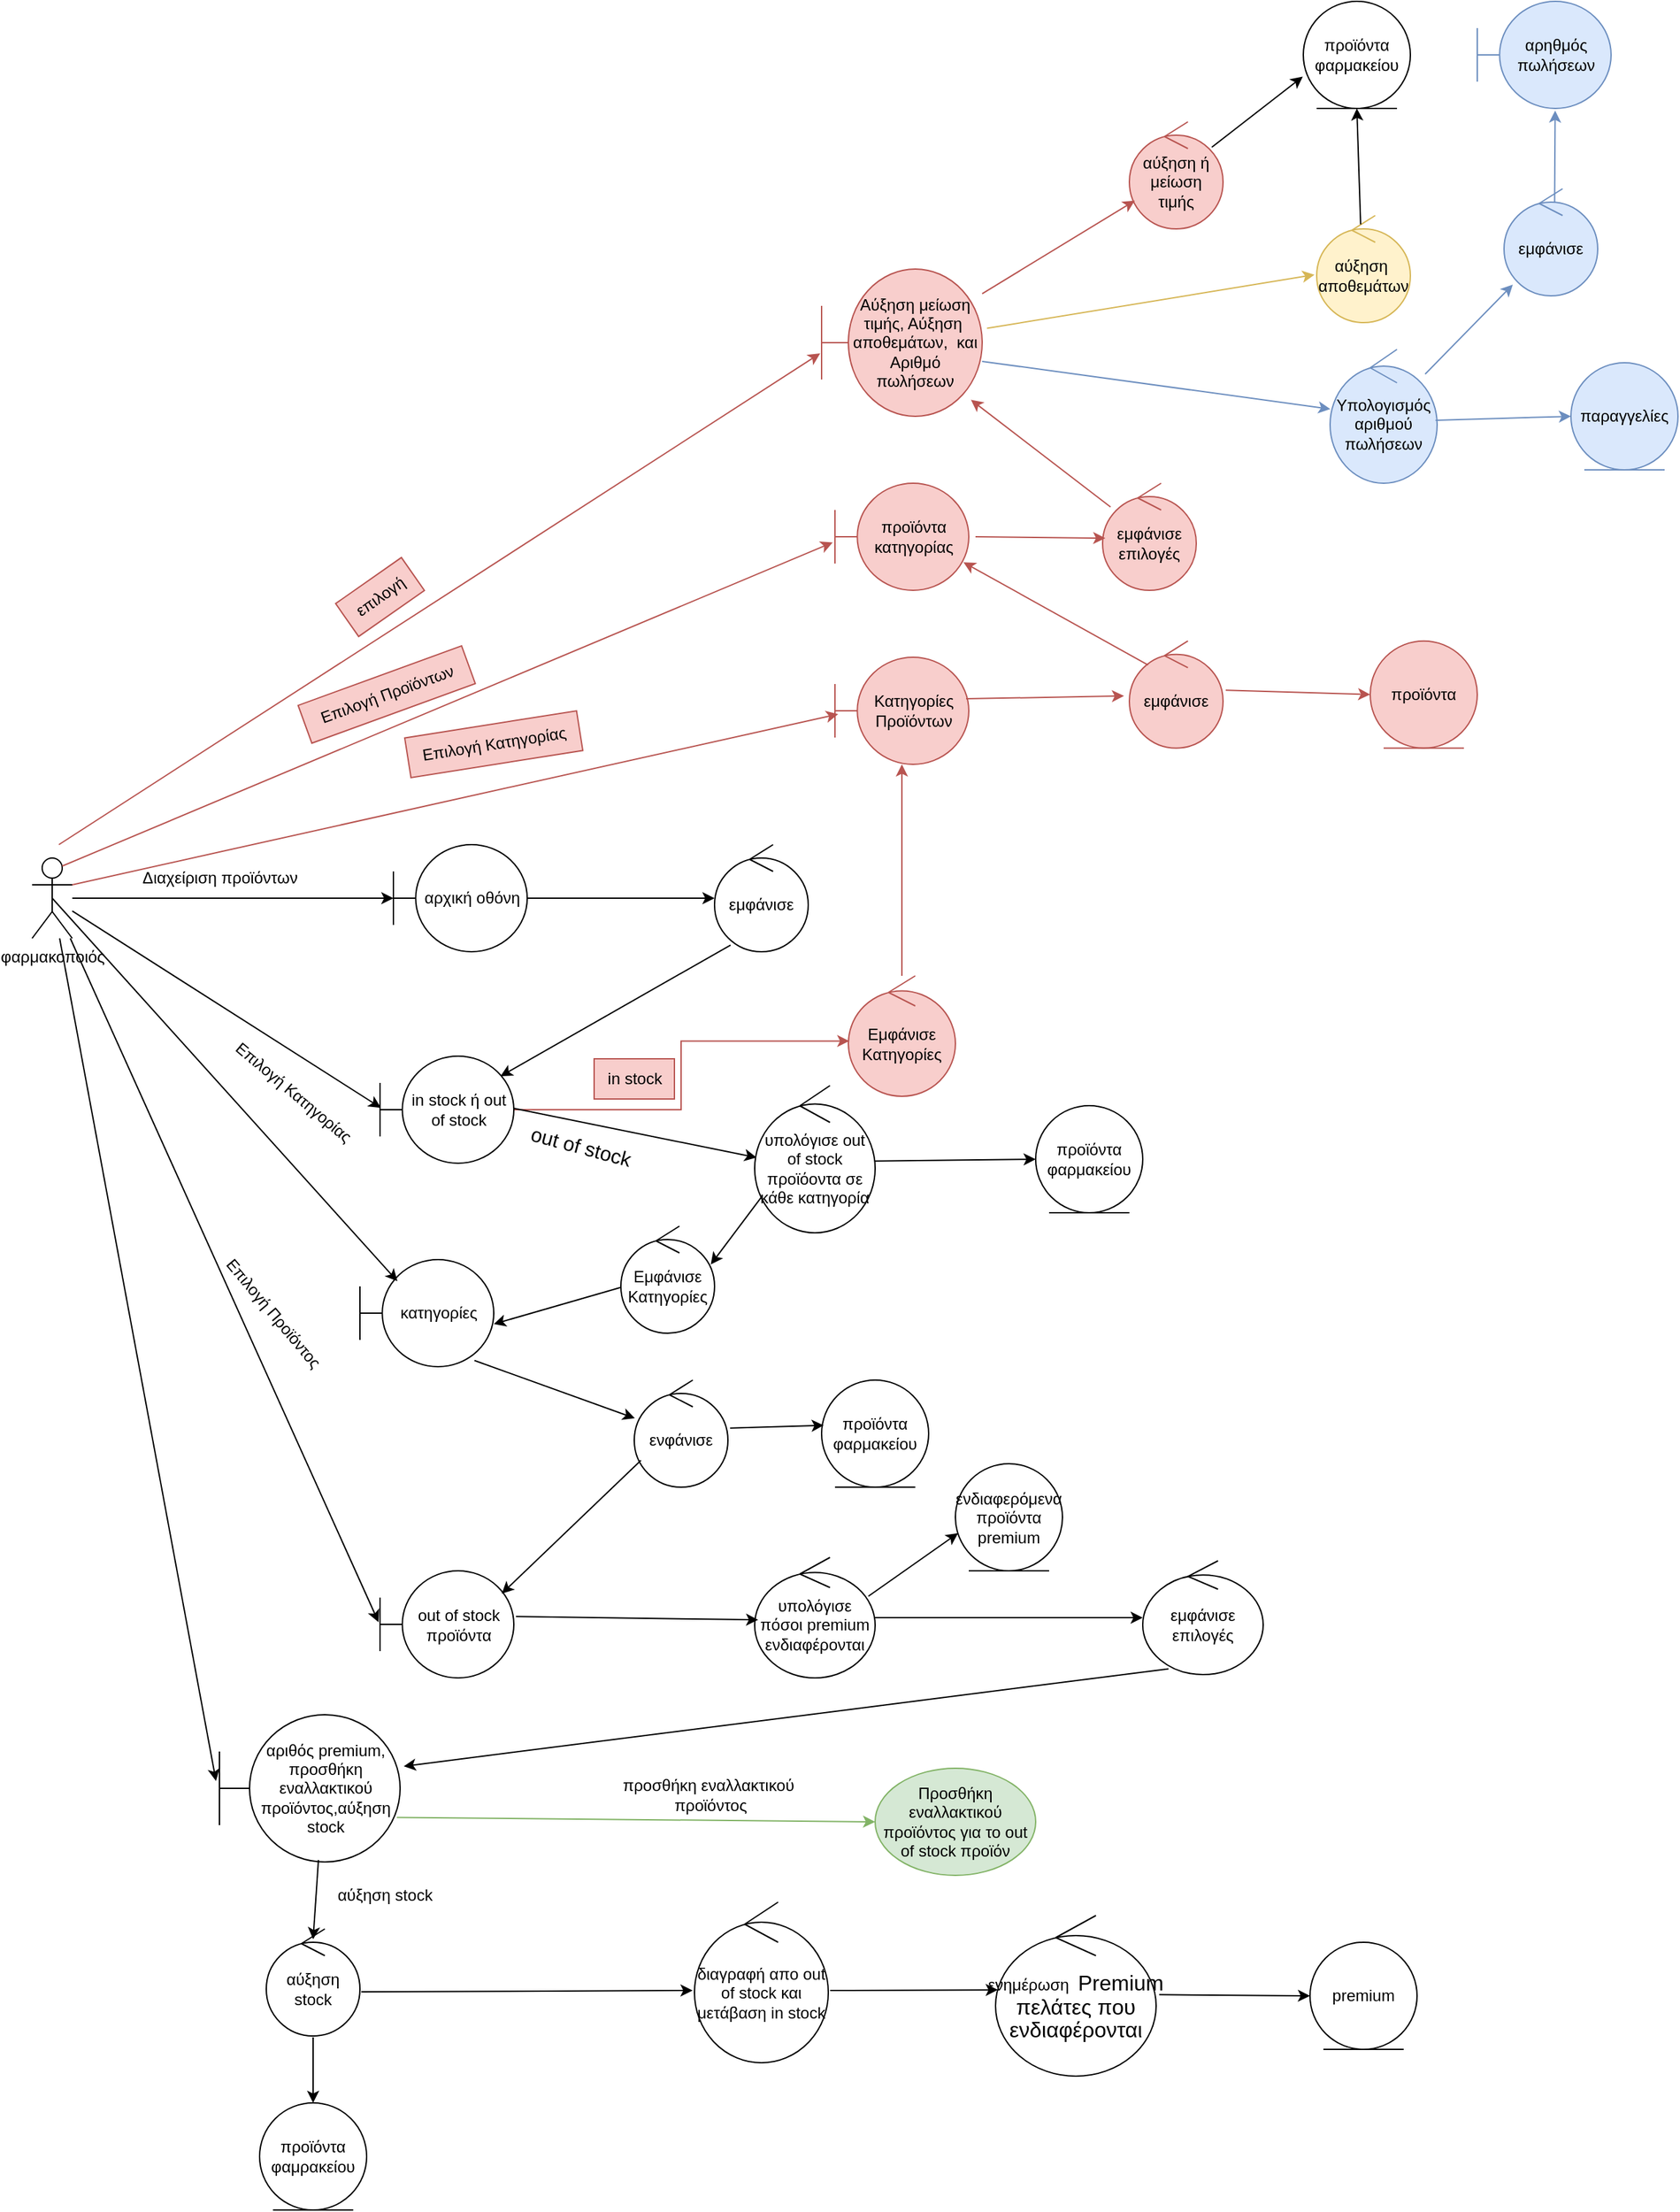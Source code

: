<mxfile version="21.2.8" type="device">
  <diagram name="Page-1" id="nmuw-67hnv0CNZxBrXKA">
    <mxGraphModel dx="1886" dy="1706" grid="1" gridSize="10" guides="1" tooltips="1" connect="1" arrows="1" fold="1" page="1" pageScale="1" pageWidth="850" pageHeight="1100" math="0" shadow="0">
      <root>
        <mxCell id="0" />
        <mxCell id="1" parent="0" />
        <mxCell id="Bd9IcJq--WjUhIXh83RM-1" value="φαρμακοποιός" style="shape=umlActor;verticalLabelPosition=bottom;verticalAlign=top;html=1;" parent="1" vertex="1">
          <mxGeometry x="20" y="140" width="30" height="60" as="geometry" />
        </mxCell>
        <mxCell id="RyjtperPYyfWlRauyCAq-8" style="edgeStyle=orthogonalEdgeStyle;rounded=0;orthogonalLoop=1;jettySize=auto;html=1;" parent="1" source="Bd9IcJq--WjUhIXh83RM-10" target="Bd9IcJq--WjUhIXh83RM-13" edge="1">
          <mxGeometry relative="1" as="geometry" />
        </mxCell>
        <mxCell id="Bd9IcJq--WjUhIXh83RM-10" value="αρχική οθόνη" style="shape=umlBoundary;whiteSpace=wrap;html=1;" parent="1" vertex="1">
          <mxGeometry x="290" y="130" width="100" height="80" as="geometry" />
        </mxCell>
        <mxCell id="Bd9IcJq--WjUhIXh83RM-13" value="εμφάνισε" style="ellipse;shape=umlControl;whiteSpace=wrap;html=1;" parent="1" vertex="1">
          <mxGeometry x="530" y="130" width="70" height="80" as="geometry" />
        </mxCell>
        <mxCell id="RyjtperPYyfWlRauyCAq-10" style="edgeStyle=orthogonalEdgeStyle;rounded=0;orthogonalLoop=1;jettySize=auto;html=1;entryX=0.009;entryY=0.541;entryDx=0;entryDy=0;entryPerimeter=0;fillColor=#f8cecc;strokeColor=#b85450;" parent="1" source="Bd9IcJq--WjUhIXh83RM-15" target="Bd9IcJq--WjUhIXh83RM-46" edge="1">
          <mxGeometry relative="1" as="geometry" />
        </mxCell>
        <mxCell id="Bd9IcJq--WjUhIXh83RM-15" value="in stock ή out of stock" style="shape=umlBoundary;whiteSpace=wrap;html=1;" parent="1" vertex="1">
          <mxGeometry x="280" y="288" width="100" height="80" as="geometry" />
        </mxCell>
        <mxCell id="Bd9IcJq--WjUhIXh83RM-16" value="" style="endArrow=classic;html=1;rounded=0;exitX=0.171;exitY=0.938;exitDx=0;exitDy=0;exitPerimeter=0;entryX=0.9;entryY=0.188;entryDx=0;entryDy=0;entryPerimeter=0;" parent="1" source="Bd9IcJq--WjUhIXh83RM-13" target="Bd9IcJq--WjUhIXh83RM-15" edge="1">
          <mxGeometry width="50" height="50" relative="1" as="geometry">
            <mxPoint x="230" y="400" as="sourcePoint" />
            <mxPoint x="280" y="350" as="targetPoint" />
          </mxGeometry>
        </mxCell>
        <mxCell id="Bd9IcJq--WjUhIXh83RM-18" value="&lt;font style=&quot;font-size: 15px;&quot;&gt;out&lt;span style=&quot;line-height: 107%;&quot;&gt; &lt;/span&gt;&lt;span style=&quot;line-height: 107%; font-family: Arial, sans-serif;&quot;&gt;of&lt;/span&gt;&lt;span style=&quot;line-height: 107%; font-family: Arial, sans-serif;&quot;&gt; &lt;/span&gt;&lt;span style=&quot;line-height: 107%; font-family: Arial, sans-serif;&quot;&gt;stock&lt;/span&gt;&lt;/font&gt;" style="text;html=1;align=center;verticalAlign=middle;resizable=0;points=[];autosize=1;strokeColor=none;fillColor=none;rotation=15;" parent="1" vertex="1">
          <mxGeometry x="380" y="340" width="100" height="30" as="geometry" />
        </mxCell>
        <mxCell id="Bd9IcJq--WjUhIXh83RM-19" value="ενφάνισε" style="ellipse;shape=umlControl;whiteSpace=wrap;html=1;" parent="1" vertex="1">
          <mxGeometry x="470" y="530" width="70" height="80" as="geometry" />
        </mxCell>
        <mxCell id="Bd9IcJq--WjUhIXh83RM-20" value="" style="endArrow=classic;html=1;rounded=0;exitX=1;exitY=0.488;exitDx=0;exitDy=0;exitPerimeter=0;entryX=0.016;entryY=0.489;entryDx=0;entryDy=0;entryPerimeter=0;" parent="1" source="Bd9IcJq--WjUhIXh83RM-15" target="T-DcWj7JUtL2jdLP51T1-19" edge="1">
          <mxGeometry width="50" height="50" relative="1" as="geometry">
            <mxPoint x="360" y="400" as="sourcePoint" />
            <mxPoint x="410" y="350" as="targetPoint" />
          </mxGeometry>
        </mxCell>
        <mxCell id="Bd9IcJq--WjUhIXh83RM-22" value="out of stock προϊόντα" style="shape=umlBoundary;whiteSpace=wrap;html=1;" parent="1" vertex="1">
          <mxGeometry x="280" y="672.5" width="100" height="80" as="geometry" />
        </mxCell>
        <mxCell id="Bd9IcJq--WjUhIXh83RM-23" value="" style="endArrow=classic;html=1;rounded=0;exitX=0.071;exitY=0.75;exitDx=0;exitDy=0;exitPerimeter=0;entryX=0.91;entryY=0.213;entryDx=0;entryDy=0;entryPerimeter=0;" parent="1" source="Bd9IcJq--WjUhIXh83RM-19" target="Bd9IcJq--WjUhIXh83RM-22" edge="1">
          <mxGeometry width="50" height="50" relative="1" as="geometry">
            <mxPoint x="320" y="400" as="sourcePoint" />
            <mxPoint x="370" y="350" as="targetPoint" />
          </mxGeometry>
        </mxCell>
        <mxCell id="Bd9IcJq--WjUhIXh83RM-25" value="Επιλογή Κατηγορίας" style="text;html=1;align=center;verticalAlign=middle;resizable=0;points=[];autosize=1;strokeColor=none;fillColor=none;rotation=40;" parent="1" vertex="1">
          <mxGeometry x="150" y="300" width="130" height="30" as="geometry" />
        </mxCell>
        <mxCell id="RyjtperPYyfWlRauyCAq-25" style="edgeStyle=orthogonalEdgeStyle;rounded=0;orthogonalLoop=1;jettySize=auto;html=1;" parent="1" source="Bd9IcJq--WjUhIXh83RM-27" target="Bd9IcJq--WjUhIXh83RM-28" edge="1">
          <mxGeometry relative="1" as="geometry" />
        </mxCell>
        <mxCell id="Bd9IcJq--WjUhIXh83RM-27" value="υπολόγισε πόσοι premium ενδιαφέρονται" style="ellipse;shape=umlControl;whiteSpace=wrap;html=1;" parent="1" vertex="1">
          <mxGeometry x="560" y="662.5" width="90" height="90" as="geometry" />
        </mxCell>
        <mxCell id="Bd9IcJq--WjUhIXh83RM-28" value="εμφάνισε επιλογές" style="ellipse;shape=umlControl;whiteSpace=wrap;html=1;" parent="1" vertex="1">
          <mxGeometry x="850" y="665" width="90" height="85" as="geometry" />
        </mxCell>
        <mxCell id="Bd9IcJq--WjUhIXh83RM-31" value="αριθός premium, προσθήκη εναλλακτικού προϊόντος,αύξηση stock" style="shape=umlBoundary;whiteSpace=wrap;html=1;" parent="1" vertex="1">
          <mxGeometry x="160" y="780" width="135" height="110" as="geometry" />
        </mxCell>
        <mxCell id="Bd9IcJq--WjUhIXh83RM-32" value="" style="endArrow=classic;html=1;rounded=0;exitX=0.214;exitY=0.95;exitDx=0;exitDy=0;exitPerimeter=0;entryX=1.02;entryY=0.35;entryDx=0;entryDy=0;entryPerimeter=0;" parent="1" source="Bd9IcJq--WjUhIXh83RM-28" target="Bd9IcJq--WjUhIXh83RM-31" edge="1">
          <mxGeometry width="50" height="50" relative="1" as="geometry">
            <mxPoint x="430" y="560" as="sourcePoint" />
            <mxPoint x="480" y="510" as="targetPoint" />
          </mxGeometry>
        </mxCell>
        <mxCell id="Bd9IcJq--WjUhIXh83RM-35" value="αύξηση stock&amp;nbsp;" style="text;html=1;align=center;verticalAlign=middle;resizable=0;points=[];autosize=1;strokeColor=none;fillColor=none;" parent="1" vertex="1">
          <mxGeometry x="235" y="900" width="100" height="30" as="geometry" />
        </mxCell>
        <mxCell id="Bd9IcJq--WjUhIXh83RM-37" value="αύξηση stock" style="ellipse;shape=umlControl;whiteSpace=wrap;html=1;" parent="1" vertex="1">
          <mxGeometry x="195" y="940" width="70" height="80" as="geometry" />
        </mxCell>
        <mxCell id="Bd9IcJq--WjUhIXh83RM-39" value="προϊόντα φαμρακείου" style="ellipse;shape=umlEntity;whiteSpace=wrap;html=1;" parent="1" vertex="1">
          <mxGeometry x="190" y="1070" width="80" height="80" as="geometry" />
        </mxCell>
        <mxCell id="Bd9IcJq--WjUhIXh83RM-40" value="" style="endArrow=classic;html=1;rounded=0;exitX=0.5;exitY=1.013;exitDx=0;exitDy=0;exitPerimeter=0;entryX=0.5;entryY=0;entryDx=0;entryDy=0;" parent="1" source="Bd9IcJq--WjUhIXh83RM-37" target="Bd9IcJq--WjUhIXh83RM-39" edge="1">
          <mxGeometry width="50" height="50" relative="1" as="geometry">
            <mxPoint x="570" y="760" as="sourcePoint" />
            <mxPoint x="620" y="710" as="targetPoint" />
          </mxGeometry>
        </mxCell>
        <mxCell id="Bd9IcJq--WjUhIXh83RM-41" value="διαγραφή απο out of stock και μετάβαση in stock" style="ellipse;shape=umlControl;whiteSpace=wrap;html=1;" parent="1" vertex="1">
          <mxGeometry x="515" y="920" width="100" height="120" as="geometry" />
        </mxCell>
        <mxCell id="Bd9IcJq--WjUhIXh83RM-42" value="" style="endArrow=classic;html=1;rounded=0;entryX=-0.014;entryY=0.55;entryDx=0;entryDy=0;entryPerimeter=0;exitX=1.014;exitY=0.588;exitDx=0;exitDy=0;exitPerimeter=0;" parent="1" source="Bd9IcJq--WjUhIXh83RM-37" target="Bd9IcJq--WjUhIXh83RM-41" edge="1">
          <mxGeometry width="50" height="50" relative="1" as="geometry">
            <mxPoint x="620" y="820" as="sourcePoint" />
            <mxPoint x="670" y="770" as="targetPoint" />
          </mxGeometry>
        </mxCell>
        <mxCell id="Bd9IcJq--WjUhIXh83RM-44" value="ενημέρωση&amp;nbsp;&amp;nbsp;&lt;span style=&quot;font-size:12.0pt;line-height:107%;&lt;br/&gt;font-family:&amp;quot;Arial&amp;quot;,sans-serif;mso-fareast-font-family:Calibri;mso-fareast-theme-font:&lt;br/&gt;minor-latin;mso-ansi-language:EN-US;mso-fareast-language:EN-US;mso-bidi-language:&lt;br/&gt;AR-SA&quot;&gt;Premium&lt;/span&gt;&lt;span style=&quot;font-size:12.0pt;line-height:107%;font-family:&lt;br/&gt;&amp;quot;Arial&amp;quot;,sans-serif;mso-fareast-font-family:Calibri;mso-fareast-theme-font:minor-latin;&lt;br/&gt;mso-ansi-language:EL;mso-fareast-language:EN-US;mso-bidi-language:AR-SA&quot;&gt; &lt;span lang=&quot;EL&quot;&gt;πελάτες που ενδιαφέρονται&lt;/span&gt;&lt;/span&gt;" style="ellipse;shape=umlControl;whiteSpace=wrap;html=1;" parent="1" vertex="1">
          <mxGeometry x="740" y="930" width="120" height="120" as="geometry" />
        </mxCell>
        <mxCell id="Bd9IcJq--WjUhIXh83RM-45" value="" style="endArrow=classic;html=1;rounded=0;exitX=1.014;exitY=0.55;exitDx=0;exitDy=0;exitPerimeter=0;entryX=0.014;entryY=0.463;entryDx=0;entryDy=0;entryPerimeter=0;" parent="1" source="Bd9IcJq--WjUhIXh83RM-41" target="Bd9IcJq--WjUhIXh83RM-44" edge="1">
          <mxGeometry width="50" height="50" relative="1" as="geometry">
            <mxPoint x="1050" y="840" as="sourcePoint" />
            <mxPoint x="1100" y="790" as="targetPoint" />
          </mxGeometry>
        </mxCell>
        <mxCell id="RyjtperPYyfWlRauyCAq-13" style="edgeStyle=orthogonalEdgeStyle;rounded=0;orthogonalLoop=1;jettySize=auto;html=1;fillColor=#f8cecc;strokeColor=#b85450;" parent="1" source="Bd9IcJq--WjUhIXh83RM-46" target="Bd9IcJq--WjUhIXh83RM-48" edge="1">
          <mxGeometry relative="1" as="geometry" />
        </mxCell>
        <mxCell id="Bd9IcJq--WjUhIXh83RM-46" value="Εμφάνισε Κατηγορίες" style="ellipse;shape=umlControl;whiteSpace=wrap;html=1;fillColor=#f8cecc;strokeColor=#b85450;" parent="1" vertex="1">
          <mxGeometry x="630" y="228" width="80" height="90" as="geometry" />
        </mxCell>
        <mxCell id="Bd9IcJq--WjUhIXh83RM-48" value="Κατηγορίες Προϊόντων" style="shape=umlBoundary;whiteSpace=wrap;html=1;fillColor=#f8cecc;strokeColor=#b85450;" parent="1" vertex="1">
          <mxGeometry x="620" y="-10.0" width="100" height="80" as="geometry" />
        </mxCell>
        <mxCell id="Bd9IcJq--WjUhIXh83RM-49" value="in stock" style="text;html=1;align=center;verticalAlign=middle;resizable=0;points=[];autosize=1;strokeColor=#b85450;fillColor=#f8cecc;" parent="1" vertex="1">
          <mxGeometry x="440" y="290" width="60" height="30" as="geometry" />
        </mxCell>
        <mxCell id="Bd9IcJq--WjUhIXh83RM-52" value="Επιλογή Κατηγορίας" style="text;html=1;align=center;verticalAlign=middle;resizable=0;points=[];autosize=1;strokeColor=#b85450;fillColor=#f8cecc;rotation=-9;" parent="1" vertex="1">
          <mxGeometry x="300" y="40" width="130" height="30" as="geometry" />
        </mxCell>
        <mxCell id="Bd9IcJq--WjUhIXh83RM-53" value="εμφάνισε" style="ellipse;shape=umlControl;whiteSpace=wrap;html=1;fillColor=#f8cecc;strokeColor=#b85450;" parent="1" vertex="1">
          <mxGeometry x="840" y="-22.14" width="70" height="80" as="geometry" />
        </mxCell>
        <mxCell id="Bd9IcJq--WjUhIXh83RM-54" value="προϊόντα κατηγορίας" style="shape=umlBoundary;whiteSpace=wrap;html=1;fillColor=#f8cecc;strokeColor=#b85450;" parent="1" vertex="1">
          <mxGeometry x="620" y="-140" width="100" height="80" as="geometry" />
        </mxCell>
        <mxCell id="Bd9IcJq--WjUhIXh83RM-55" value="" style="endArrow=classic;html=1;rounded=0;exitX=0.98;exitY=0.388;exitDx=0;exitDy=0;exitPerimeter=0;entryX=-0.057;entryY=0.513;entryDx=0;entryDy=0;entryPerimeter=0;fillColor=#f8cecc;strokeColor=#b85450;" parent="1" source="Bd9IcJq--WjUhIXh83RM-48" target="Bd9IcJq--WjUhIXh83RM-53" edge="1">
          <mxGeometry width="50" height="50" relative="1" as="geometry">
            <mxPoint x="1130" y="47.86" as="sourcePoint" />
            <mxPoint x="1180" y="-2.14" as="targetPoint" />
          </mxGeometry>
        </mxCell>
        <mxCell id="Bd9IcJq--WjUhIXh83RM-56" value="" style="endArrow=classic;html=1;rounded=0;exitX=0.2;exitY=0.225;exitDx=0;exitDy=0;exitPerimeter=0;entryX=0.96;entryY=0.738;entryDx=0;entryDy=0;entryPerimeter=0;fillColor=#f8cecc;strokeColor=#b85450;" parent="1" source="Bd9IcJq--WjUhIXh83RM-53" target="Bd9IcJq--WjUhIXh83RM-54" edge="1">
          <mxGeometry width="50" height="50" relative="1" as="geometry">
            <mxPoint x="1130" y="247.86" as="sourcePoint" />
            <mxPoint x="1180" y="197.86" as="targetPoint" />
          </mxGeometry>
        </mxCell>
        <mxCell id="Bd9IcJq--WjUhIXh83RM-59" value="εμφάνισε επιλογές" style="ellipse;shape=umlControl;whiteSpace=wrap;html=1;fillColor=#f8cecc;strokeColor=#b85450;" parent="1" vertex="1">
          <mxGeometry x="820" y="-140" width="70" height="80" as="geometry" />
        </mxCell>
        <mxCell id="Bd9IcJq--WjUhIXh83RM-60" value="" style="endArrow=classic;html=1;rounded=0;exitX=1.05;exitY=0.5;exitDx=0;exitDy=0;exitPerimeter=0;entryX=0.029;entryY=0.513;entryDx=0;entryDy=0;entryPerimeter=0;fillColor=#f8cecc;strokeColor=#b85450;" parent="1" source="Bd9IcJq--WjUhIXh83RM-54" target="Bd9IcJq--WjUhIXh83RM-59" edge="1">
          <mxGeometry width="50" height="50" relative="1" as="geometry">
            <mxPoint x="1150" y="247.86" as="sourcePoint" />
            <mxPoint x="1200" y="197.86" as="targetPoint" />
          </mxGeometry>
        </mxCell>
        <mxCell id="Bd9IcJq--WjUhIXh83RM-61" value="Αύξηση μείωση τιμής, Αύξηση&amp;nbsp; αποθεμάτων, &lt;span lang=&quot;EL&quot;&gt;&amp;nbsp;και Αριθμό πωλήσεων&lt;/span&gt;" style="shape=umlBoundary;whiteSpace=wrap;html=1;fillColor=#f8cecc;strokeColor=#b85450;" parent="1" vertex="1">
          <mxGeometry x="610" y="-300" width="120" height="110" as="geometry" />
        </mxCell>
        <mxCell id="Bd9IcJq--WjUhIXh83RM-63" value="επιλογή" style="text;html=1;align=center;verticalAlign=middle;resizable=0;points=[];autosize=1;strokeColor=#b85450;fillColor=#f8cecc;rotation=-35;" parent="1" vertex="1">
          <mxGeometry x="250" y="-70" width="60" height="30" as="geometry" />
        </mxCell>
        <mxCell id="Bd9IcJq--WjUhIXh83RM-64" value="αύξηση ή μείωση τιμής" style="ellipse;shape=umlControl;whiteSpace=wrap;html=1;fillColor=#f8cecc;strokeColor=#b85450;" parent="1" vertex="1">
          <mxGeometry x="840" y="-410" width="70" height="80" as="geometry" />
        </mxCell>
        <mxCell id="Bd9IcJq--WjUhIXh83RM-65" value="αύξηση&amp;nbsp; αποθεμάτων" style="ellipse;shape=umlControl;whiteSpace=wrap;html=1;fillColor=#fff2cc;strokeColor=#d6b656;" parent="1" vertex="1">
          <mxGeometry x="980" y="-340" width="70" height="80" as="geometry" />
        </mxCell>
        <mxCell id="Bd9IcJq--WjUhIXh83RM-67" value="Υπολογισμός αριθμού πωλήσεων" style="ellipse;shape=umlControl;whiteSpace=wrap;html=1;fillColor=#dae8fc;strokeColor=#6c8ebf;" parent="1" vertex="1">
          <mxGeometry x="990" y="-240" width="80" height="100" as="geometry" />
        </mxCell>
        <mxCell id="Bd9IcJq--WjUhIXh83RM-72" value="" style="endArrow=classic;html=1;rounded=0;entryX=0.93;entryY=0.888;entryDx=0;entryDy=0;entryPerimeter=0;fillColor=#f8cecc;strokeColor=#b85450;" parent="1" source="Bd9IcJq--WjUhIXh83RM-59" target="Bd9IcJq--WjUhIXh83RM-61" edge="1">
          <mxGeometry width="50" height="50" relative="1" as="geometry">
            <mxPoint x="1210" y="67.86" as="sourcePoint" />
            <mxPoint x="1260" y="17.86" as="targetPoint" />
          </mxGeometry>
        </mxCell>
        <mxCell id="RyjtperPYyfWlRauyCAq-5" value="" style="endArrow=classic;html=1;rounded=0;" parent="1" source="Bd9IcJq--WjUhIXh83RM-1" target="Bd9IcJq--WjUhIXh83RM-10" edge="1">
          <mxGeometry width="50" height="50" relative="1" as="geometry">
            <mxPoint x="660" y="170" as="sourcePoint" />
            <mxPoint x="710" y="120" as="targetPoint" />
          </mxGeometry>
        </mxCell>
        <mxCell id="RyjtperPYyfWlRauyCAq-6" value="Διαχείριση προϊόντων" style="text;html=1;align=center;verticalAlign=middle;resizable=0;points=[];autosize=1;strokeColor=none;fillColor=none;rotation=0;" parent="1" vertex="1">
          <mxGeometry x="90" y="140" width="140" height="30" as="geometry" />
        </mxCell>
        <mxCell id="RyjtperPYyfWlRauyCAq-9" value="" style="endArrow=classic;html=1;rounded=0;entryX=0.006;entryY=0.482;entryDx=0;entryDy=0;entryPerimeter=0;" parent="1" source="Bd9IcJq--WjUhIXh83RM-1" target="Bd9IcJq--WjUhIXh83RM-15" edge="1">
          <mxGeometry width="50" height="50" relative="1" as="geometry">
            <mxPoint x="660" y="170" as="sourcePoint" />
            <mxPoint x="260" y="340" as="targetPoint" />
          </mxGeometry>
        </mxCell>
        <mxCell id="RyjtperPYyfWlRauyCAq-12" value="" style="endArrow=classic;html=1;rounded=0;entryX=0.024;entryY=0.531;entryDx=0;entryDy=0;entryPerimeter=0;exitX=1;exitY=0.333;exitDx=0;exitDy=0;exitPerimeter=0;fillColor=#f8cecc;strokeColor=#b85450;" parent="1" source="Bd9IcJq--WjUhIXh83RM-1" target="Bd9IcJq--WjUhIXh83RM-48" edge="1">
          <mxGeometry width="50" height="50" relative="1" as="geometry">
            <mxPoint x="660" y="170" as="sourcePoint" />
            <mxPoint x="710" y="120" as="targetPoint" />
          </mxGeometry>
        </mxCell>
        <mxCell id="RyjtperPYyfWlRauyCAq-14" value="" style="endArrow=classic;html=1;rounded=0;entryX=-0.017;entryY=0.553;entryDx=0;entryDy=0;entryPerimeter=0;exitX=0.75;exitY=0.1;exitDx=0;exitDy=0;exitPerimeter=0;fillColor=#f8cecc;strokeColor=#b85450;" parent="1" source="Bd9IcJq--WjUhIXh83RM-1" target="Bd9IcJq--WjUhIXh83RM-54" edge="1">
          <mxGeometry width="50" height="50" relative="1" as="geometry">
            <mxPoint x="28" y="28" as="sourcePoint" />
            <mxPoint x="600" y="-100" as="targetPoint" />
          </mxGeometry>
        </mxCell>
        <mxCell id="RyjtperPYyfWlRauyCAq-15" value="Επιλογή Προϊόντων" style="text;html=1;align=center;verticalAlign=middle;resizable=0;points=[];autosize=1;strokeColor=#b85450;fillColor=#f8cecc;rotation=-20;" parent="1" vertex="1">
          <mxGeometry x="220" y="2.86" width="130" height="30" as="geometry" />
        </mxCell>
        <mxCell id="RyjtperPYyfWlRauyCAq-16" value="" style="endArrow=classic;html=1;rounded=0;entryX=-0.009;entryY=0.573;entryDx=0;entryDy=0;entryPerimeter=0;fillColor=#f8cecc;strokeColor=#b85450;" parent="1" target="Bd9IcJq--WjUhIXh83RM-61" edge="1">
          <mxGeometry width="50" height="50" relative="1" as="geometry">
            <mxPoint x="40" y="130" as="sourcePoint" />
            <mxPoint x="625" y="-210" as="targetPoint" />
          </mxGeometry>
        </mxCell>
        <mxCell id="RyjtperPYyfWlRauyCAq-18" value="" style="endArrow=classic;html=1;rounded=0;fillColor=#f8cecc;strokeColor=#b85450;" parent="1" source="Bd9IcJq--WjUhIXh83RM-61" target="Bd9IcJq--WjUhIXh83RM-64" edge="1">
          <mxGeometry width="50" height="50" relative="1" as="geometry">
            <mxPoint x="660" y="-140" as="sourcePoint" />
            <mxPoint x="710" y="-190" as="targetPoint" />
          </mxGeometry>
        </mxCell>
        <mxCell id="RyjtperPYyfWlRauyCAq-19" value="" style="endArrow=classic;html=1;rounded=0;entryX=-0.024;entryY=0.553;entryDx=0;entryDy=0;entryPerimeter=0;exitX=1.03;exitY=0.402;exitDx=0;exitDy=0;exitPerimeter=0;fillColor=#fff2cc;strokeColor=#d6b656;" parent="1" source="Bd9IcJq--WjUhIXh83RM-61" target="Bd9IcJq--WjUhIXh83RM-65" edge="1">
          <mxGeometry width="50" height="50" relative="1" as="geometry">
            <mxPoint x="740" y="-272" as="sourcePoint" />
            <mxPoint x="854" y="-341" as="targetPoint" />
          </mxGeometry>
        </mxCell>
        <mxCell id="RyjtperPYyfWlRauyCAq-20" value="" style="endArrow=classic;html=1;rounded=0;exitX=1;exitY=0.627;exitDx=0;exitDy=0;exitPerimeter=0;fillColor=#dae8fc;strokeColor=#6c8ebf;" parent="1" source="Bd9IcJq--WjUhIXh83RM-61" target="Bd9IcJq--WjUhIXh83RM-67" edge="1">
          <mxGeometry width="50" height="50" relative="1" as="geometry">
            <mxPoint x="660" y="-140" as="sourcePoint" />
            <mxPoint x="710" y="-190" as="targetPoint" />
          </mxGeometry>
        </mxCell>
        <mxCell id="RyjtperPYyfWlRauyCAq-21" value="" style="endArrow=classic;html=1;rounded=0;entryX=-0.011;entryY=0.479;entryDx=0;entryDy=0;entryPerimeter=0;" parent="1" source="Bd9IcJq--WjUhIXh83RM-1" target="Bd9IcJq--WjUhIXh83RM-22" edge="1">
          <mxGeometry width="50" height="50" relative="1" as="geometry">
            <mxPoint x="100" y="300" as="sourcePoint" />
            <mxPoint x="291" y="337" as="targetPoint" />
          </mxGeometry>
        </mxCell>
        <mxCell id="RyjtperPYyfWlRauyCAq-22" value="Επιλογή Προϊόντος" style="text;html=1;align=center;verticalAlign=middle;resizable=0;points=[];autosize=1;strokeColor=none;fillColor=none;rotation=50;" parent="1" vertex="1">
          <mxGeometry x="135" y="465" width="130" height="30" as="geometry" />
        </mxCell>
        <mxCell id="RyjtperPYyfWlRauyCAq-26" value="" style="endArrow=classic;html=1;rounded=0;entryX=-0.019;entryY=0.45;entryDx=0;entryDy=0;entryPerimeter=0;" parent="1" source="Bd9IcJq--WjUhIXh83RM-1" target="Bd9IcJq--WjUhIXh83RM-31" edge="1">
          <mxGeometry width="50" height="50" relative="1" as="geometry">
            <mxPoint x="660" y="500" as="sourcePoint" />
            <mxPoint x="710" y="450" as="targetPoint" />
          </mxGeometry>
        </mxCell>
        <mxCell id="T-DcWj7JUtL2jdLP51T1-4" value="προϊόντα" style="ellipse;shape=umlEntity;whiteSpace=wrap;html=1;fillColor=#f8cecc;strokeColor=#b85450;" parent="1" vertex="1">
          <mxGeometry x="1020" y="-22.14" width="80" height="80" as="geometry" />
        </mxCell>
        <mxCell id="T-DcWj7JUtL2jdLP51T1-5" value="" style="endArrow=classic;html=1;rounded=0;exitX=1.029;exitY=0.459;exitDx=0;exitDy=0;exitPerimeter=0;entryX=0;entryY=0.5;entryDx=0;entryDy=0;fillColor=#f8cecc;strokeColor=#b85450;" parent="1" source="Bd9IcJq--WjUhIXh83RM-53" target="T-DcWj7JUtL2jdLP51T1-4" edge="1">
          <mxGeometry width="50" height="50" relative="1" as="geometry">
            <mxPoint x="850" y="-130" as="sourcePoint" />
            <mxPoint x="900" y="-180" as="targetPoint" />
          </mxGeometry>
        </mxCell>
        <mxCell id="T-DcWj7JUtL2jdLP51T1-6" value="προϊόντα&lt;br&gt;φαρμακείου" style="ellipse;shape=umlEntity;whiteSpace=wrap;html=1;" parent="1" vertex="1">
          <mxGeometry x="970" y="-500" width="80" height="80" as="geometry" />
        </mxCell>
        <mxCell id="T-DcWj7JUtL2jdLP51T1-7" value="" style="endArrow=classic;html=1;rounded=0;entryX=-0.005;entryY=0.703;entryDx=0;entryDy=0;entryPerimeter=0;exitX=0.88;exitY=0.238;exitDx=0;exitDy=0;exitPerimeter=0;" parent="1" source="Bd9IcJq--WjUhIXh83RM-64" target="T-DcWj7JUtL2jdLP51T1-6" edge="1">
          <mxGeometry width="50" height="50" relative="1" as="geometry">
            <mxPoint x="850" y="-330" as="sourcePoint" />
            <mxPoint x="900" y="-380" as="targetPoint" />
          </mxGeometry>
        </mxCell>
        <mxCell id="T-DcWj7JUtL2jdLP51T1-8" value="" style="endArrow=classic;html=1;rounded=0;entryX=0.5;entryY=1;entryDx=0;entryDy=0;exitX=0.469;exitY=0.083;exitDx=0;exitDy=0;exitPerimeter=0;" parent="1" source="Bd9IcJq--WjUhIXh83RM-65" target="T-DcWj7JUtL2jdLP51T1-6" edge="1">
          <mxGeometry width="50" height="50" relative="1" as="geometry">
            <mxPoint x="850" y="-330" as="sourcePoint" />
            <mxPoint x="900" y="-380" as="targetPoint" />
          </mxGeometry>
        </mxCell>
        <mxCell id="T-DcWj7JUtL2jdLP51T1-9" value="παραγγελίες" style="ellipse;shape=umlEntity;whiteSpace=wrap;html=1;fillColor=#dae8fc;strokeColor=#6c8ebf;" parent="1" vertex="1">
          <mxGeometry x="1170" y="-230" width="80" height="80" as="geometry" />
        </mxCell>
        <mxCell id="T-DcWj7JUtL2jdLP51T1-11" value="" style="endArrow=classic;html=1;rounded=0;exitX=0.985;exitY=0.53;exitDx=0;exitDy=0;exitPerimeter=0;entryX=0;entryY=0.5;entryDx=0;entryDy=0;fillColor=#dae8fc;strokeColor=#6c8ebf;" parent="1" source="Bd9IcJq--WjUhIXh83RM-67" target="T-DcWj7JUtL2jdLP51T1-9" edge="1">
          <mxGeometry width="50" height="50" relative="1" as="geometry">
            <mxPoint x="850" y="-430" as="sourcePoint" />
            <mxPoint x="900" y="-480" as="targetPoint" />
          </mxGeometry>
        </mxCell>
        <mxCell id="T-DcWj7JUtL2jdLP51T1-14" value="&lt;font style=&quot;font-size: 12px;&quot;&gt;Προσθήκη εναλλακτικού προϊόντος για το &lt;span style=&quot;line-height: 107%; font-family: Arial, sans-serif;&quot; lang=&quot;EN-US&quot;&gt;out&lt;/span&gt;&lt;span style=&quot;line-height: 107%; font-family: Arial, sans-serif;&quot; lang=&quot;EN-US&quot;&gt; &lt;/span&gt;&lt;span style=&quot;line-height: 107%; font-family: Arial, sans-serif;&quot; lang=&quot;EN-US&quot;&gt;of&lt;/span&gt;&lt;span style=&quot;line-height: 107%; font-family: Arial, sans-serif;&quot; lang=&quot;EN-US&quot;&gt; &lt;/span&gt;&lt;span style=&quot;line-height: 107%; font-family: Arial, sans-serif;&quot; lang=&quot;EN-US&quot;&gt;stock&lt;/span&gt;&lt;span style=&quot;line-height: 107%; font-family: Arial, sans-serif;&quot;&gt; προϊόν&lt;/span&gt;&lt;/font&gt;" style="ellipse;whiteSpace=wrap;html=1;fillColor=#d5e8d4;strokeColor=#82b366;" parent="1" vertex="1">
          <mxGeometry x="650" y="820" width="120" height="80" as="geometry" />
        </mxCell>
        <mxCell id="T-DcWj7JUtL2jdLP51T1-15" value="" style="endArrow=classic;html=1;rounded=0;exitX=0.982;exitY=0.698;exitDx=0;exitDy=0;exitPerimeter=0;entryX=0;entryY=0.5;entryDx=0;entryDy=0;fillColor=#d5e8d4;strokeColor=#82b366;" parent="1" source="Bd9IcJq--WjUhIXh83RM-31" target="T-DcWj7JUtL2jdLP51T1-14" edge="1">
          <mxGeometry width="50" height="50" relative="1" as="geometry">
            <mxPoint x="370" y="860" as="sourcePoint" />
            <mxPoint x="420" y="810" as="targetPoint" />
          </mxGeometry>
        </mxCell>
        <mxCell id="T-DcWj7JUtL2jdLP51T1-16" value="προσθήκη εναλλακτικού&lt;br&gt;&amp;nbsp;προϊόντος" style="text;html=1;align=center;verticalAlign=middle;resizable=0;points=[];autosize=1;strokeColor=none;fillColor=none;" parent="1" vertex="1">
          <mxGeometry x="450" y="820" width="150" height="40" as="geometry" />
        </mxCell>
        <mxCell id="T-DcWj7JUtL2jdLP51T1-17" value="Εμφάνισε Κατηγορίες" style="ellipse;shape=umlControl;whiteSpace=wrap;html=1;" parent="1" vertex="1">
          <mxGeometry x="460" y="415" width="70" height="80" as="geometry" />
        </mxCell>
        <mxCell id="T-DcWj7JUtL2jdLP51T1-19" value="υπολόγισε out of stock προϊόοντα σε κάθε κατηγορία" style="ellipse;shape=umlControl;whiteSpace=wrap;html=1;" parent="1" vertex="1">
          <mxGeometry x="560" y="310" width="90" height="110" as="geometry" />
        </mxCell>
        <mxCell id="T-DcWj7JUtL2jdLP51T1-20" value="" style="endArrow=classic;html=1;rounded=0;exitX=1.016;exitY=0.427;exitDx=0;exitDy=0;exitPerimeter=0;entryX=0.029;entryY=0.518;entryDx=0;entryDy=0;entryPerimeter=0;" parent="1" source="Bd9IcJq--WjUhIXh83RM-22" target="Bd9IcJq--WjUhIXh83RM-27" edge="1">
          <mxGeometry width="50" height="50" relative="1" as="geometry">
            <mxPoint x="420" y="860" as="sourcePoint" />
            <mxPoint x="470" y="810" as="targetPoint" />
          </mxGeometry>
        </mxCell>
        <mxCell id="T-DcWj7JUtL2jdLP51T1-21" value="" style="endArrow=classic;html=1;rounded=0;exitX=0.062;exitY=0.751;exitDx=0;exitDy=0;exitPerimeter=0;entryX=0.96;entryY=0.358;entryDx=0;entryDy=0;entryPerimeter=0;" parent="1" source="T-DcWj7JUtL2jdLP51T1-19" target="T-DcWj7JUtL2jdLP51T1-17" edge="1">
          <mxGeometry width="50" height="50" relative="1" as="geometry">
            <mxPoint x="420" y="560" as="sourcePoint" />
            <mxPoint x="470" y="510" as="targetPoint" />
          </mxGeometry>
        </mxCell>
        <mxCell id="T-DcWj7JUtL2jdLP51T1-22" value="κατηγορίες" style="shape=umlBoundary;whiteSpace=wrap;html=1;" parent="1" vertex="1">
          <mxGeometry x="265" y="440" width="100" height="80" as="geometry" />
        </mxCell>
        <mxCell id="T-DcWj7JUtL2jdLP51T1-24" value="" style="endArrow=classic;html=1;rounded=0;exitX=0.5;exitY=0.5;exitDx=0;exitDy=0;exitPerimeter=0;entryX=0.28;entryY=0.202;entryDx=0;entryDy=0;entryPerimeter=0;" parent="1" source="Bd9IcJq--WjUhIXh83RM-1" target="T-DcWj7JUtL2jdLP51T1-22" edge="1">
          <mxGeometry width="50" height="50" relative="1" as="geometry">
            <mxPoint x="420" y="470" as="sourcePoint" />
            <mxPoint x="470" y="420" as="targetPoint" />
          </mxGeometry>
        </mxCell>
        <mxCell id="T-DcWj7JUtL2jdLP51T1-25" value="" style="endArrow=classic;html=1;rounded=0;exitX=0;exitY=0.572;exitDx=0;exitDy=0;exitPerimeter=0;entryX=1;entryY=0.602;entryDx=0;entryDy=0;entryPerimeter=0;" parent="1" source="T-DcWj7JUtL2jdLP51T1-17" target="T-DcWj7JUtL2jdLP51T1-22" edge="1">
          <mxGeometry width="50" height="50" relative="1" as="geometry">
            <mxPoint x="420" y="470" as="sourcePoint" />
            <mxPoint x="470" y="420" as="targetPoint" />
          </mxGeometry>
        </mxCell>
        <mxCell id="T-DcWj7JUtL2jdLP51T1-26" value="" style="endArrow=classic;html=1;rounded=0;exitX=0.856;exitY=0.942;exitDx=0;exitDy=0;exitPerimeter=0;entryX=0.006;entryY=0.357;entryDx=0;entryDy=0;entryPerimeter=0;" parent="1" source="T-DcWj7JUtL2jdLP51T1-22" target="Bd9IcJq--WjUhIXh83RM-19" edge="1">
          <mxGeometry width="50" height="50" relative="1" as="geometry">
            <mxPoint x="420" y="470" as="sourcePoint" />
            <mxPoint x="470" y="420" as="targetPoint" />
          </mxGeometry>
        </mxCell>
        <mxCell id="T-DcWj7JUtL2jdLP51T1-27" value="προϊόντα&lt;br&gt;φαρμακείου" style="ellipse;shape=umlEntity;whiteSpace=wrap;html=1;" parent="1" vertex="1">
          <mxGeometry x="610" y="530" width="80" height="80" as="geometry" />
        </mxCell>
        <mxCell id="T-DcWj7JUtL2jdLP51T1-30" value="" style="endArrow=classic;html=1;rounded=0;exitX=1.023;exitY=0.448;exitDx=0;exitDy=0;exitPerimeter=0;entryX=0.02;entryY=0.423;entryDx=0;entryDy=0;entryPerimeter=0;" parent="1" source="Bd9IcJq--WjUhIXh83RM-19" target="T-DcWj7JUtL2jdLP51T1-27" edge="1">
          <mxGeometry width="50" height="50" relative="1" as="geometry">
            <mxPoint x="420" y="470" as="sourcePoint" />
            <mxPoint x="620" y="526" as="targetPoint" />
          </mxGeometry>
        </mxCell>
        <mxCell id="HyRVeQMPiO-KkybQ4vZZ-1" value="ενδιαφερόμενα προϊόντα&lt;br style=&quot;border-color: var(--border-color);&quot;&gt;&lt;span style=&quot;&quot;&gt;premium&lt;/span&gt;" style="ellipse;shape=umlEntity;whiteSpace=wrap;html=1;" parent="1" vertex="1">
          <mxGeometry x="710" y="592.5" width="80" height="80" as="geometry" />
        </mxCell>
        <mxCell id="HyRVeQMPiO-KkybQ4vZZ-2" value="" style="endArrow=classic;html=1;rounded=0;entryX=0.025;entryY=0.648;entryDx=0;entryDy=0;entryPerimeter=0;exitX=0.944;exitY=0.322;exitDx=0;exitDy=0;exitPerimeter=0;" parent="1" source="Bd9IcJq--WjUhIXh83RM-27" target="HyRVeQMPiO-KkybQ4vZZ-1" edge="1">
          <mxGeometry width="50" height="50" relative="1" as="geometry">
            <mxPoint x="620" y="600" as="sourcePoint" />
            <mxPoint x="670" y="550" as="targetPoint" />
          </mxGeometry>
        </mxCell>
        <mxCell id="apTdzOAXo_9s7mnzjNHy-1" value="εμφάνισε" style="ellipse;shape=umlControl;whiteSpace=wrap;html=1;fillColor=#dae8fc;strokeColor=#6c8ebf;" parent="1" vertex="1">
          <mxGeometry x="1120" y="-360" width="70" height="80" as="geometry" />
        </mxCell>
        <mxCell id="apTdzOAXo_9s7mnzjNHy-2" value="αρηθμός πωλήσεων" style="shape=umlBoundary;whiteSpace=wrap;html=1;fillColor=#dae8fc;strokeColor=#6c8ebf;" parent="1" vertex="1">
          <mxGeometry x="1100" y="-500" width="100" height="80" as="geometry" />
        </mxCell>
        <mxCell id="apTdzOAXo_9s7mnzjNHy-3" value="" style="endArrow=classic;html=1;rounded=0;entryX=0.094;entryY=0.895;entryDx=0;entryDy=0;entryPerimeter=0;fillColor=#dae8fc;strokeColor=#6c8ebf;" parent="1" source="Bd9IcJq--WjUhIXh83RM-67" target="apTdzOAXo_9s7mnzjNHy-1" edge="1">
          <mxGeometry width="50" height="50" relative="1" as="geometry">
            <mxPoint x="1130" y="-370" as="sourcePoint" />
            <mxPoint x="1180" y="-420" as="targetPoint" />
          </mxGeometry>
        </mxCell>
        <mxCell id="apTdzOAXo_9s7mnzjNHy-4" value="" style="endArrow=classic;html=1;rounded=0;entryX=0.582;entryY=1.02;entryDx=0;entryDy=0;entryPerimeter=0;exitX=0.54;exitY=0.13;exitDx=0;exitDy=0;exitPerimeter=0;fillColor=#dae8fc;strokeColor=#6c8ebf;" parent="1" source="apTdzOAXo_9s7mnzjNHy-1" target="apTdzOAXo_9s7mnzjNHy-2" edge="1">
          <mxGeometry width="50" height="50" relative="1" as="geometry">
            <mxPoint x="1130" y="-370" as="sourcePoint" />
            <mxPoint x="1180" y="-420" as="targetPoint" />
          </mxGeometry>
        </mxCell>
        <mxCell id="apTdzOAXo_9s7mnzjNHy-5" value="προϊόντα&lt;br&gt;φαρμακείου" style="ellipse;shape=umlEntity;whiteSpace=wrap;html=1;" parent="1" vertex="1">
          <mxGeometry x="770" y="325" width="80" height="80" as="geometry" />
        </mxCell>
        <mxCell id="apTdzOAXo_9s7mnzjNHy-6" value="" style="endArrow=classic;html=1;rounded=0;exitX=0.998;exitY=0.513;exitDx=0;exitDy=0;exitPerimeter=0;entryX=0;entryY=0.5;entryDx=0;entryDy=0;" parent="1" source="T-DcWj7JUtL2jdLP51T1-19" target="apTdzOAXo_9s7mnzjNHy-5" edge="1">
          <mxGeometry width="50" height="50" relative="1" as="geometry">
            <mxPoint x="810" y="430" as="sourcePoint" />
            <mxPoint x="860" y="380" as="targetPoint" />
          </mxGeometry>
        </mxCell>
        <mxCell id="apTdzOAXo_9s7mnzjNHy-7" value="premium" style="ellipse;shape=umlEntity;whiteSpace=wrap;html=1;" parent="1" vertex="1">
          <mxGeometry x="975" y="950" width="80" height="80" as="geometry" />
        </mxCell>
        <mxCell id="apTdzOAXo_9s7mnzjNHy-8" value="" style="endArrow=classic;html=1;rounded=0;entryX=0;entryY=0.5;entryDx=0;entryDy=0;exitX=1.019;exitY=0.493;exitDx=0;exitDy=0;exitPerimeter=0;" parent="1" source="Bd9IcJq--WjUhIXh83RM-44" target="apTdzOAXo_9s7mnzjNHy-7" edge="1">
          <mxGeometry width="50" height="50" relative="1" as="geometry">
            <mxPoint x="740" y="1000" as="sourcePoint" />
            <mxPoint x="790" y="950" as="targetPoint" />
          </mxGeometry>
        </mxCell>
        <mxCell id="zBBNxjBODDm-UotADMTQ-1" value="" style="endArrow=classic;html=1;rounded=0;exitX=0.548;exitY=0.987;exitDx=0;exitDy=0;exitPerimeter=0;entryX=0.5;entryY=0.097;entryDx=0;entryDy=0;entryPerimeter=0;" parent="1" source="Bd9IcJq--WjUhIXh83RM-31" target="Bd9IcJq--WjUhIXh83RM-37" edge="1">
          <mxGeometry width="50" height="50" relative="1" as="geometry">
            <mxPoint x="640" y="930" as="sourcePoint" />
            <mxPoint x="690" y="880" as="targetPoint" />
          </mxGeometry>
        </mxCell>
      </root>
    </mxGraphModel>
  </diagram>
</mxfile>
